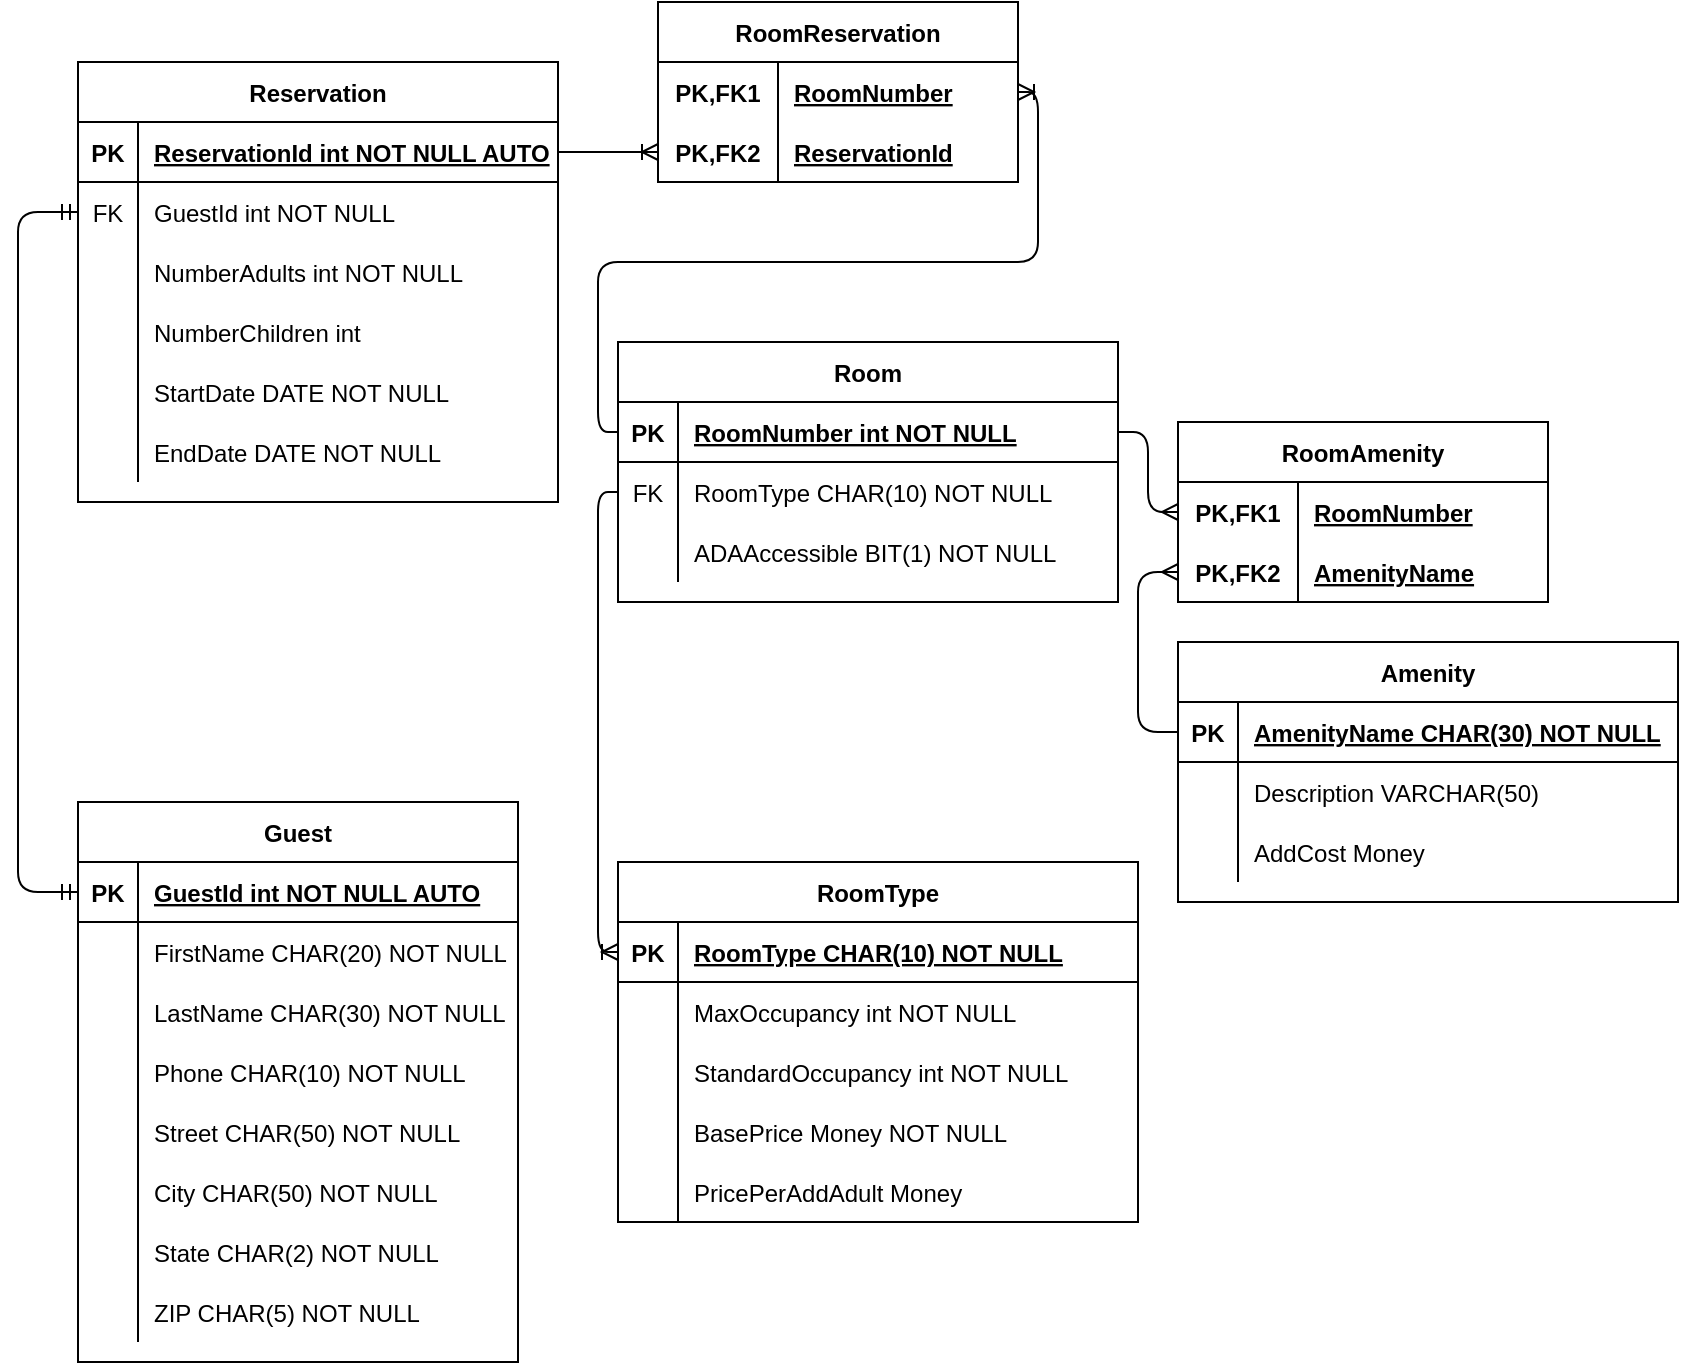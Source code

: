 <mxfile version="14.6.13" type="device"><diagram id="R2lEEEUBdFMjLlhIrx00" name="Page-1"><mxGraphModel dx="820" dy="505" grid="1" gridSize="10" guides="1" tooltips="1" connect="1" arrows="1" fold="1" page="1" pageScale="1" pageWidth="850" pageHeight="1100" math="0" shadow="0" extFonts="Permanent Marker^https://fonts.googleapis.com/css?family=Permanent+Marker"><root><mxCell id="0"/><mxCell id="1" parent="0"/><mxCell id="C-vyLk0tnHw3VtMMgP7b-2" value="Room" style="shape=table;startSize=30;container=1;collapsible=1;childLayout=tableLayout;fixedRows=1;rowLines=0;fontStyle=1;align=center;resizeLast=1;" parent="1" vertex="1"><mxGeometry x="310" y="210" width="250" height="130" as="geometry"/></mxCell><mxCell id="C-vyLk0tnHw3VtMMgP7b-3" value="" style="shape=partialRectangle;collapsible=0;dropTarget=0;pointerEvents=0;fillColor=none;points=[[0,0.5],[1,0.5]];portConstraint=eastwest;top=0;left=0;right=0;bottom=1;" parent="C-vyLk0tnHw3VtMMgP7b-2" vertex="1"><mxGeometry y="30" width="250" height="30" as="geometry"/></mxCell><mxCell id="C-vyLk0tnHw3VtMMgP7b-4" value="PK" style="shape=partialRectangle;overflow=hidden;connectable=0;fillColor=none;top=0;left=0;bottom=0;right=0;fontStyle=1;" parent="C-vyLk0tnHw3VtMMgP7b-3" vertex="1"><mxGeometry width="30" height="30" as="geometry"/></mxCell><mxCell id="C-vyLk0tnHw3VtMMgP7b-5" value="RoomNumber int NOT NULL" style="shape=partialRectangle;overflow=hidden;connectable=0;fillColor=none;top=0;left=0;bottom=0;right=0;align=left;spacingLeft=6;fontStyle=5;" parent="C-vyLk0tnHw3VtMMgP7b-3" vertex="1"><mxGeometry x="30" width="220" height="30" as="geometry"/></mxCell><mxCell id="C-vyLk0tnHw3VtMMgP7b-6" value="" style="shape=partialRectangle;collapsible=0;dropTarget=0;pointerEvents=0;fillColor=none;points=[[0,0.5],[1,0.5]];portConstraint=eastwest;top=0;left=0;right=0;bottom=0;" parent="C-vyLk0tnHw3VtMMgP7b-2" vertex="1"><mxGeometry y="60" width="250" height="30" as="geometry"/></mxCell><mxCell id="C-vyLk0tnHw3VtMMgP7b-7" value="FK" style="shape=partialRectangle;overflow=hidden;connectable=0;fillColor=none;top=0;left=0;bottom=0;right=0;" parent="C-vyLk0tnHw3VtMMgP7b-6" vertex="1"><mxGeometry width="30" height="30" as="geometry"/></mxCell><mxCell id="C-vyLk0tnHw3VtMMgP7b-8" value="RoomType CHAR(10) NOT NULL" style="shape=partialRectangle;overflow=hidden;connectable=0;fillColor=none;top=0;left=0;bottom=0;right=0;align=left;spacingLeft=6;" parent="C-vyLk0tnHw3VtMMgP7b-6" vertex="1"><mxGeometry x="30" width="220" height="30" as="geometry"/></mxCell><mxCell id="C-vyLk0tnHw3VtMMgP7b-9" value="" style="shape=partialRectangle;collapsible=0;dropTarget=0;pointerEvents=0;fillColor=none;points=[[0,0.5],[1,0.5]];portConstraint=eastwest;top=0;left=0;right=0;bottom=0;" parent="C-vyLk0tnHw3VtMMgP7b-2" vertex="1"><mxGeometry y="90" width="250" height="30" as="geometry"/></mxCell><mxCell id="C-vyLk0tnHw3VtMMgP7b-10" value="" style="shape=partialRectangle;overflow=hidden;connectable=0;fillColor=none;top=0;left=0;bottom=0;right=0;" parent="C-vyLk0tnHw3VtMMgP7b-9" vertex="1"><mxGeometry width="30" height="30" as="geometry"/></mxCell><mxCell id="C-vyLk0tnHw3VtMMgP7b-11" value="ADAAccessible BIT(1) NOT NULL" style="shape=partialRectangle;overflow=hidden;connectable=0;fillColor=none;top=0;left=0;bottom=0;right=0;align=left;spacingLeft=6;" parent="C-vyLk0tnHw3VtMMgP7b-9" vertex="1"><mxGeometry x="30" width="220" height="30" as="geometry"/></mxCell><mxCell id="xVs0Mah7jxqL6QGvd8yg-1" value="RoomAmenity" style="shape=table;startSize=30;container=1;collapsible=1;childLayout=tableLayout;fixedRows=1;rowLines=0;fontStyle=1;align=center;resizeLast=1;" parent="1" vertex="1"><mxGeometry x="590" y="250" width="185" height="90" as="geometry"/></mxCell><mxCell id="xVs0Mah7jxqL6QGvd8yg-2" value="" style="shape=partialRectangle;collapsible=0;dropTarget=0;pointerEvents=0;fillColor=none;top=0;left=0;bottom=0;right=0;points=[[0,0.5],[1,0.5]];portConstraint=eastwest;" parent="xVs0Mah7jxqL6QGvd8yg-1" vertex="1"><mxGeometry y="30" width="185" height="30" as="geometry"/></mxCell><mxCell id="xVs0Mah7jxqL6QGvd8yg-3" value="PK,FK1" style="shape=partialRectangle;connectable=0;fillColor=none;top=0;left=0;bottom=0;right=0;fontStyle=1;overflow=hidden;" parent="xVs0Mah7jxqL6QGvd8yg-2" vertex="1"><mxGeometry width="60" height="30" as="geometry"/></mxCell><mxCell id="xVs0Mah7jxqL6QGvd8yg-4" value="RoomNumber" style="shape=partialRectangle;connectable=0;fillColor=none;top=0;left=0;bottom=0;right=0;align=left;spacingLeft=6;fontStyle=5;overflow=hidden;" parent="xVs0Mah7jxqL6QGvd8yg-2" vertex="1"><mxGeometry x="60" width="125" height="30" as="geometry"/></mxCell><mxCell id="xVs0Mah7jxqL6QGvd8yg-5" value="" style="shape=partialRectangle;collapsible=0;dropTarget=0;pointerEvents=0;fillColor=none;top=0;left=0;bottom=1;right=0;points=[[0,0.5],[1,0.5]];portConstraint=eastwest;" parent="xVs0Mah7jxqL6QGvd8yg-1" vertex="1"><mxGeometry y="60" width="185" height="30" as="geometry"/></mxCell><mxCell id="xVs0Mah7jxqL6QGvd8yg-6" value="PK,FK2" style="shape=partialRectangle;connectable=0;fillColor=none;top=0;left=0;bottom=0;right=0;fontStyle=1;overflow=hidden;" parent="xVs0Mah7jxqL6QGvd8yg-5" vertex="1"><mxGeometry width="60" height="30" as="geometry"/></mxCell><mxCell id="xVs0Mah7jxqL6QGvd8yg-7" value="AmenityName" style="shape=partialRectangle;connectable=0;fillColor=none;top=0;left=0;bottom=0;right=0;align=left;spacingLeft=6;fontStyle=5;overflow=hidden;" parent="xVs0Mah7jxqL6QGvd8yg-5" vertex="1"><mxGeometry x="60" width="125" height="30" as="geometry"/></mxCell><mxCell id="xVs0Mah7jxqL6QGvd8yg-14" value="" style="edgeStyle=orthogonalEdgeStyle;fontSize=12;html=1;endArrow=ERmany;exitX=1;exitY=0.5;exitDx=0;exitDy=0;entryX=0;entryY=0.5;entryDx=0;entryDy=0;" parent="1" source="C-vyLk0tnHw3VtMMgP7b-3" target="xVs0Mah7jxqL6QGvd8yg-2" edge="1"><mxGeometry width="100" height="100" relative="1" as="geometry"><mxPoint x="540" y="300" as="sourcePoint"/><mxPoint x="320" y="170" as="targetPoint"/></mxGeometry></mxCell><mxCell id="xVs0Mah7jxqL6QGvd8yg-15" value="Amenity" style="shape=table;startSize=30;container=1;collapsible=1;childLayout=tableLayout;fixedRows=1;rowLines=0;fontStyle=1;align=center;resizeLast=1;" parent="1" vertex="1"><mxGeometry x="590" y="360" width="250" height="130" as="geometry"/></mxCell><mxCell id="xVs0Mah7jxqL6QGvd8yg-16" value="" style="shape=partialRectangle;collapsible=0;dropTarget=0;pointerEvents=0;fillColor=none;top=0;left=0;bottom=1;right=0;points=[[0,0.5],[1,0.5]];portConstraint=eastwest;" parent="xVs0Mah7jxqL6QGvd8yg-15" vertex="1"><mxGeometry y="30" width="250" height="30" as="geometry"/></mxCell><mxCell id="xVs0Mah7jxqL6QGvd8yg-17" value="PK" style="shape=partialRectangle;connectable=0;fillColor=none;top=0;left=0;bottom=0;right=0;fontStyle=1;overflow=hidden;" parent="xVs0Mah7jxqL6QGvd8yg-16" vertex="1"><mxGeometry width="30" height="30" as="geometry"/></mxCell><mxCell id="xVs0Mah7jxqL6QGvd8yg-18" value="AmenityName CHAR(30) NOT NULL" style="shape=partialRectangle;connectable=0;fillColor=none;top=0;left=0;bottom=0;right=0;align=left;spacingLeft=6;fontStyle=5;overflow=hidden;" parent="xVs0Mah7jxqL6QGvd8yg-16" vertex="1"><mxGeometry x="30" width="220" height="30" as="geometry"/></mxCell><mxCell id="xVs0Mah7jxqL6QGvd8yg-19" value="" style="shape=partialRectangle;collapsible=0;dropTarget=0;pointerEvents=0;fillColor=none;top=0;left=0;bottom=0;right=0;points=[[0,0.5],[1,0.5]];portConstraint=eastwest;" parent="xVs0Mah7jxqL6QGvd8yg-15" vertex="1"><mxGeometry y="60" width="250" height="30" as="geometry"/></mxCell><mxCell id="xVs0Mah7jxqL6QGvd8yg-20" value="" style="shape=partialRectangle;connectable=0;fillColor=none;top=0;left=0;bottom=0;right=0;editable=1;overflow=hidden;" parent="xVs0Mah7jxqL6QGvd8yg-19" vertex="1"><mxGeometry width="30" height="30" as="geometry"/></mxCell><mxCell id="xVs0Mah7jxqL6QGvd8yg-21" value="Description VARCHAR(50) " style="shape=partialRectangle;connectable=0;fillColor=none;top=0;left=0;bottom=0;right=0;align=left;spacingLeft=6;overflow=hidden;" parent="xVs0Mah7jxqL6QGvd8yg-19" vertex="1"><mxGeometry x="30" width="220" height="30" as="geometry"/></mxCell><mxCell id="JfC2Gt-ZtRd72W4H4iJi-1" style="shape=partialRectangle;collapsible=0;dropTarget=0;pointerEvents=0;fillColor=none;top=0;left=0;bottom=0;right=0;points=[[0,0.5],[1,0.5]];portConstraint=eastwest;" parent="xVs0Mah7jxqL6QGvd8yg-15" vertex="1"><mxGeometry y="90" width="250" height="30" as="geometry"/></mxCell><mxCell id="JfC2Gt-ZtRd72W4H4iJi-2" style="shape=partialRectangle;connectable=0;fillColor=none;top=0;left=0;bottom=0;right=0;editable=1;overflow=hidden;" parent="JfC2Gt-ZtRd72W4H4iJi-1" vertex="1"><mxGeometry width="30" height="30" as="geometry"/></mxCell><mxCell id="JfC2Gt-ZtRd72W4H4iJi-3" value="AddCost Money" style="shape=partialRectangle;connectable=0;fillColor=none;top=0;left=0;bottom=0;right=0;align=left;spacingLeft=6;overflow=hidden;" parent="JfC2Gt-ZtRd72W4H4iJi-1" vertex="1"><mxGeometry x="30" width="220" height="30" as="geometry"/></mxCell><mxCell id="xVs0Mah7jxqL6QGvd8yg-28" value="" style="edgeStyle=orthogonalEdgeStyle;fontSize=12;html=1;endArrow=ERmany;exitX=0;exitY=0.5;exitDx=0;exitDy=0;entryX=0;entryY=0.5;entryDx=0;entryDy=0;" parent="1" source="xVs0Mah7jxqL6QGvd8yg-16" target="xVs0Mah7jxqL6QGvd8yg-5" edge="1"><mxGeometry width="100" height="100" relative="1" as="geometry"><mxPoint x="610" y="600" as="sourcePoint"/><mxPoint x="580" y="300" as="targetPoint"/><Array as="points"><mxPoint x="570" y="405"/><mxPoint x="570" y="325"/></Array></mxGeometry></mxCell><mxCell id="xVs0Mah7jxqL6QGvd8yg-29" value="RoomReservation" style="shape=table;startSize=30;container=1;collapsible=1;childLayout=tableLayout;fixedRows=1;rowLines=0;fontStyle=1;align=center;resizeLast=1;" parent="1" vertex="1"><mxGeometry x="330" y="40" width="180" height="90" as="geometry"/></mxCell><mxCell id="xVs0Mah7jxqL6QGvd8yg-30" value="" style="shape=partialRectangle;collapsible=0;dropTarget=0;pointerEvents=0;fillColor=none;top=0;left=0;bottom=0;right=0;points=[[0,0.5],[1,0.5]];portConstraint=eastwest;" parent="xVs0Mah7jxqL6QGvd8yg-29" vertex="1"><mxGeometry y="30" width="180" height="30" as="geometry"/></mxCell><mxCell id="xVs0Mah7jxqL6QGvd8yg-31" value="PK,FK1" style="shape=partialRectangle;connectable=0;fillColor=none;top=0;left=0;bottom=0;right=0;fontStyle=1;overflow=hidden;" parent="xVs0Mah7jxqL6QGvd8yg-30" vertex="1"><mxGeometry width="60" height="30" as="geometry"/></mxCell><mxCell id="xVs0Mah7jxqL6QGvd8yg-32" value="RoomNumber" style="shape=partialRectangle;connectable=0;fillColor=none;top=0;left=0;bottom=0;right=0;align=left;spacingLeft=6;fontStyle=5;overflow=hidden;" parent="xVs0Mah7jxqL6QGvd8yg-30" vertex="1"><mxGeometry x="60" width="120" height="30" as="geometry"/></mxCell><mxCell id="xVs0Mah7jxqL6QGvd8yg-33" value="" style="shape=partialRectangle;collapsible=0;dropTarget=0;pointerEvents=0;fillColor=none;top=0;left=0;bottom=1;right=0;points=[[0,0.5],[1,0.5]];portConstraint=eastwest;" parent="xVs0Mah7jxqL6QGvd8yg-29" vertex="1"><mxGeometry y="60" width="180" height="30" as="geometry"/></mxCell><mxCell id="xVs0Mah7jxqL6QGvd8yg-34" value="PK,FK2" style="shape=partialRectangle;connectable=0;fillColor=none;top=0;left=0;bottom=0;right=0;fontStyle=1;overflow=hidden;" parent="xVs0Mah7jxqL6QGvd8yg-33" vertex="1"><mxGeometry width="60" height="30" as="geometry"/></mxCell><mxCell id="xVs0Mah7jxqL6QGvd8yg-35" value="ReservationId" style="shape=partialRectangle;connectable=0;fillColor=none;top=0;left=0;bottom=0;right=0;align=left;spacingLeft=6;fontStyle=5;overflow=hidden;" parent="xVs0Mah7jxqL6QGvd8yg-33" vertex="1"><mxGeometry x="60" width="120" height="30" as="geometry"/></mxCell><mxCell id="xVs0Mah7jxqL6QGvd8yg-43" value="Reservation" style="shape=table;startSize=30;container=1;collapsible=1;childLayout=tableLayout;fixedRows=1;rowLines=0;fontStyle=1;align=center;resizeLast=1;" parent="1" vertex="1"><mxGeometry x="40" y="70" width="240" height="220" as="geometry"/></mxCell><mxCell id="xVs0Mah7jxqL6QGvd8yg-44" value="" style="shape=partialRectangle;collapsible=0;dropTarget=0;pointerEvents=0;fillColor=none;top=0;left=0;bottom=1;right=0;points=[[0,0.5],[1,0.5]];portConstraint=eastwest;" parent="xVs0Mah7jxqL6QGvd8yg-43" vertex="1"><mxGeometry y="30" width="240" height="30" as="geometry"/></mxCell><mxCell id="xVs0Mah7jxqL6QGvd8yg-45" value="PK" style="shape=partialRectangle;connectable=0;fillColor=none;top=0;left=0;bottom=0;right=0;fontStyle=1;overflow=hidden;" parent="xVs0Mah7jxqL6QGvd8yg-44" vertex="1"><mxGeometry width="30" height="30" as="geometry"/></mxCell><mxCell id="xVs0Mah7jxqL6QGvd8yg-46" value="ReservationId int NOT NULL AUTO" style="shape=partialRectangle;connectable=0;fillColor=none;top=0;left=0;bottom=0;right=0;align=left;spacingLeft=6;fontStyle=5;overflow=hidden;" parent="xVs0Mah7jxqL6QGvd8yg-44" vertex="1"><mxGeometry x="30" width="210" height="30" as="geometry"/></mxCell><mxCell id="xVs0Mah7jxqL6QGvd8yg-47" value="" style="shape=partialRectangle;collapsible=0;dropTarget=0;pointerEvents=0;fillColor=none;top=0;left=0;bottom=0;right=0;points=[[0,0.5],[1,0.5]];portConstraint=eastwest;" parent="xVs0Mah7jxqL6QGvd8yg-43" vertex="1"><mxGeometry y="60" width="240" height="30" as="geometry"/></mxCell><mxCell id="xVs0Mah7jxqL6QGvd8yg-48" value="FK" style="shape=partialRectangle;connectable=0;fillColor=none;top=0;left=0;bottom=0;right=0;editable=1;overflow=hidden;" parent="xVs0Mah7jxqL6QGvd8yg-47" vertex="1"><mxGeometry width="30" height="30" as="geometry"/></mxCell><mxCell id="xVs0Mah7jxqL6QGvd8yg-49" value="GuestId int NOT NULL" style="shape=partialRectangle;connectable=0;fillColor=none;top=0;left=0;bottom=0;right=0;align=left;spacingLeft=6;overflow=hidden;" parent="xVs0Mah7jxqL6QGvd8yg-47" vertex="1"><mxGeometry x="30" width="210" height="30" as="geometry"/></mxCell><mxCell id="xVs0Mah7jxqL6QGvd8yg-150" style="shape=partialRectangle;collapsible=0;dropTarget=0;pointerEvents=0;fillColor=none;top=0;left=0;bottom=0;right=0;points=[[0,0.5],[1,0.5]];portConstraint=eastwest;" parent="xVs0Mah7jxqL6QGvd8yg-43" vertex="1"><mxGeometry y="90" width="240" height="30" as="geometry"/></mxCell><mxCell id="xVs0Mah7jxqL6QGvd8yg-151" style="shape=partialRectangle;connectable=0;fillColor=none;top=0;left=0;bottom=0;right=0;editable=1;overflow=hidden;" parent="xVs0Mah7jxqL6QGvd8yg-150" vertex="1"><mxGeometry width="30" height="30" as="geometry"/></mxCell><mxCell id="xVs0Mah7jxqL6QGvd8yg-152" value="NumberAdults int NOT NULL" style="shape=partialRectangle;connectable=0;fillColor=none;top=0;left=0;bottom=0;right=0;align=left;spacingLeft=6;overflow=hidden;" parent="xVs0Mah7jxqL6QGvd8yg-150" vertex="1"><mxGeometry x="30" width="210" height="30" as="geometry"/></mxCell><mxCell id="xVs0Mah7jxqL6QGvd8yg-147" style="shape=partialRectangle;collapsible=0;dropTarget=0;pointerEvents=0;fillColor=none;top=0;left=0;bottom=0;right=0;points=[[0,0.5],[1,0.5]];portConstraint=eastwest;" parent="xVs0Mah7jxqL6QGvd8yg-43" vertex="1"><mxGeometry y="120" width="240" height="30" as="geometry"/></mxCell><mxCell id="xVs0Mah7jxqL6QGvd8yg-148" style="shape=partialRectangle;connectable=0;fillColor=none;top=0;left=0;bottom=0;right=0;editable=1;overflow=hidden;" parent="xVs0Mah7jxqL6QGvd8yg-147" vertex="1"><mxGeometry width="30" height="30" as="geometry"/></mxCell><mxCell id="xVs0Mah7jxqL6QGvd8yg-149" value="NumberChildren int" style="shape=partialRectangle;connectable=0;fillColor=none;top=0;left=0;bottom=0;right=0;align=left;spacingLeft=6;overflow=hidden;" parent="xVs0Mah7jxqL6QGvd8yg-147" vertex="1"><mxGeometry x="30" width="210" height="30" as="geometry"/></mxCell><mxCell id="xVs0Mah7jxqL6QGvd8yg-156" style="shape=partialRectangle;collapsible=0;dropTarget=0;pointerEvents=0;fillColor=none;top=0;left=0;bottom=0;right=0;points=[[0,0.5],[1,0.5]];portConstraint=eastwest;" parent="xVs0Mah7jxqL6QGvd8yg-43" vertex="1"><mxGeometry y="150" width="240" height="30" as="geometry"/></mxCell><mxCell id="xVs0Mah7jxqL6QGvd8yg-157" style="shape=partialRectangle;connectable=0;fillColor=none;top=0;left=0;bottom=0;right=0;editable=1;overflow=hidden;" parent="xVs0Mah7jxqL6QGvd8yg-156" vertex="1"><mxGeometry width="30" height="30" as="geometry"/></mxCell><mxCell id="xVs0Mah7jxqL6QGvd8yg-158" value="StartDate DATE NOT NULL" style="shape=partialRectangle;connectable=0;fillColor=none;top=0;left=0;bottom=0;right=0;align=left;spacingLeft=6;overflow=hidden;" parent="xVs0Mah7jxqL6QGvd8yg-156" vertex="1"><mxGeometry x="30" width="210" height="30" as="geometry"/></mxCell><mxCell id="xVs0Mah7jxqL6QGvd8yg-153" style="shape=partialRectangle;collapsible=0;dropTarget=0;pointerEvents=0;fillColor=none;top=0;left=0;bottom=0;right=0;points=[[0,0.5],[1,0.5]];portConstraint=eastwest;" parent="xVs0Mah7jxqL6QGvd8yg-43" vertex="1"><mxGeometry y="180" width="240" height="30" as="geometry"/></mxCell><mxCell id="xVs0Mah7jxqL6QGvd8yg-154" style="shape=partialRectangle;connectable=0;fillColor=none;top=0;left=0;bottom=0;right=0;editable=1;overflow=hidden;" parent="xVs0Mah7jxqL6QGvd8yg-153" vertex="1"><mxGeometry width="30" height="30" as="geometry"/></mxCell><mxCell id="xVs0Mah7jxqL6QGvd8yg-155" value="EndDate DATE NOT NULL" style="shape=partialRectangle;connectable=0;fillColor=none;top=0;left=0;bottom=0;right=0;align=left;spacingLeft=6;overflow=hidden;" parent="xVs0Mah7jxqL6QGvd8yg-153" vertex="1"><mxGeometry x="30" width="210" height="30" as="geometry"/></mxCell><mxCell id="xVs0Mah7jxqL6QGvd8yg-56" value="" style="edgeStyle=orthogonalEdgeStyle;fontSize=12;html=1;endArrow=ERoneToMany;entryX=0;entryY=0.5;entryDx=0;entryDy=0;exitX=1;exitY=0.5;exitDx=0;exitDy=0;" parent="1" source="xVs0Mah7jxqL6QGvd8yg-44" target="xVs0Mah7jxqL6QGvd8yg-33" edge="1"><mxGeometry width="100" height="100" relative="1" as="geometry"><mxPoint x="-40" y="130" as="sourcePoint"/><mxPoint x="550" y="260" as="targetPoint"/></mxGeometry></mxCell><mxCell id="xVs0Mah7jxqL6QGvd8yg-57" value="Guest" style="shape=table;startSize=30;container=1;collapsible=1;childLayout=tableLayout;fixedRows=1;rowLines=0;fontStyle=1;align=center;resizeLast=1;" parent="1" vertex="1"><mxGeometry x="40" y="440" width="220" height="280" as="geometry"/></mxCell><mxCell id="xVs0Mah7jxqL6QGvd8yg-58" value="" style="shape=partialRectangle;collapsible=0;dropTarget=0;pointerEvents=0;fillColor=none;top=0;left=0;bottom=1;right=0;points=[[0,0.5],[1,0.5]];portConstraint=eastwest;" parent="xVs0Mah7jxqL6QGvd8yg-57" vertex="1"><mxGeometry y="30" width="220" height="30" as="geometry"/></mxCell><mxCell id="xVs0Mah7jxqL6QGvd8yg-59" value="PK" style="shape=partialRectangle;connectable=0;fillColor=none;top=0;left=0;bottom=0;right=0;fontStyle=1;overflow=hidden;" parent="xVs0Mah7jxqL6QGvd8yg-58" vertex="1"><mxGeometry width="30" height="30" as="geometry"/></mxCell><mxCell id="xVs0Mah7jxqL6QGvd8yg-60" value="GuestId int NOT NULL AUTO" style="shape=partialRectangle;connectable=0;fillColor=none;top=0;left=0;bottom=0;right=0;align=left;spacingLeft=6;fontStyle=5;overflow=hidden;" parent="xVs0Mah7jxqL6QGvd8yg-58" vertex="1"><mxGeometry x="30" width="190" height="30" as="geometry"/></mxCell><mxCell id="xVs0Mah7jxqL6QGvd8yg-61" value="" style="shape=partialRectangle;collapsible=0;dropTarget=0;pointerEvents=0;fillColor=none;top=0;left=0;bottom=0;right=0;points=[[0,0.5],[1,0.5]];portConstraint=eastwest;" parent="xVs0Mah7jxqL6QGvd8yg-57" vertex="1"><mxGeometry y="60" width="220" height="30" as="geometry"/></mxCell><mxCell id="xVs0Mah7jxqL6QGvd8yg-62" value="" style="shape=partialRectangle;connectable=0;fillColor=none;top=0;left=0;bottom=0;right=0;editable=1;overflow=hidden;" parent="xVs0Mah7jxqL6QGvd8yg-61" vertex="1"><mxGeometry width="30" height="30" as="geometry"/></mxCell><mxCell id="xVs0Mah7jxqL6QGvd8yg-63" value="FirstName CHAR(20) NOT NULL" style="shape=partialRectangle;connectable=0;fillColor=none;top=0;left=0;bottom=0;right=0;align=left;spacingLeft=6;overflow=hidden;" parent="xVs0Mah7jxqL6QGvd8yg-61" vertex="1"><mxGeometry x="30" width="190" height="30" as="geometry"/></mxCell><mxCell id="xVs0Mah7jxqL6QGvd8yg-64" value="" style="shape=partialRectangle;collapsible=0;dropTarget=0;pointerEvents=0;fillColor=none;top=0;left=0;bottom=0;right=0;points=[[0,0.5],[1,0.5]];portConstraint=eastwest;" parent="xVs0Mah7jxqL6QGvd8yg-57" vertex="1"><mxGeometry y="90" width="220" height="30" as="geometry"/></mxCell><mxCell id="xVs0Mah7jxqL6QGvd8yg-65" value="" style="shape=partialRectangle;connectable=0;fillColor=none;top=0;left=0;bottom=0;right=0;editable=1;overflow=hidden;" parent="xVs0Mah7jxqL6QGvd8yg-64" vertex="1"><mxGeometry width="30" height="30" as="geometry"/></mxCell><mxCell id="xVs0Mah7jxqL6QGvd8yg-66" value="LastName CHAR(30) NOT NULL" style="shape=partialRectangle;connectable=0;fillColor=none;top=0;left=0;bottom=0;right=0;align=left;spacingLeft=6;overflow=hidden;" parent="xVs0Mah7jxqL6QGvd8yg-64" vertex="1"><mxGeometry x="30" width="190" height="30" as="geometry"/></mxCell><mxCell id="xVs0Mah7jxqL6QGvd8yg-67" value="" style="shape=partialRectangle;collapsible=0;dropTarget=0;pointerEvents=0;fillColor=none;top=0;left=0;bottom=0;right=0;points=[[0,0.5],[1,0.5]];portConstraint=eastwest;" parent="xVs0Mah7jxqL6QGvd8yg-57" vertex="1"><mxGeometry y="120" width="220" height="30" as="geometry"/></mxCell><mxCell id="xVs0Mah7jxqL6QGvd8yg-68" value="" style="shape=partialRectangle;connectable=0;fillColor=none;top=0;left=0;bottom=0;right=0;editable=1;overflow=hidden;" parent="xVs0Mah7jxqL6QGvd8yg-67" vertex="1"><mxGeometry width="30" height="30" as="geometry"/></mxCell><mxCell id="xVs0Mah7jxqL6QGvd8yg-69" value="Phone CHAR(10) NOT NULL" style="shape=partialRectangle;connectable=0;fillColor=none;top=0;left=0;bottom=0;right=0;align=left;spacingLeft=6;overflow=hidden;" parent="xVs0Mah7jxqL6QGvd8yg-67" vertex="1"><mxGeometry x="30" width="190" height="30" as="geometry"/></mxCell><mxCell id="xVs0Mah7jxqL6QGvd8yg-70" style="shape=partialRectangle;collapsible=0;dropTarget=0;pointerEvents=0;fillColor=none;top=0;left=0;bottom=0;right=0;points=[[0,0.5],[1,0.5]];portConstraint=eastwest;" parent="xVs0Mah7jxqL6QGvd8yg-57" vertex="1"><mxGeometry y="150" width="220" height="30" as="geometry"/></mxCell><mxCell id="xVs0Mah7jxqL6QGvd8yg-71" style="shape=partialRectangle;connectable=0;fillColor=none;top=0;left=0;bottom=0;right=0;editable=1;overflow=hidden;" parent="xVs0Mah7jxqL6QGvd8yg-70" vertex="1"><mxGeometry width="30" height="30" as="geometry"/></mxCell><mxCell id="xVs0Mah7jxqL6QGvd8yg-72" value="Street CHAR(50) NOT NULL" style="shape=partialRectangle;connectable=0;fillColor=none;top=0;left=0;bottom=0;right=0;align=left;spacingLeft=6;overflow=hidden;" parent="xVs0Mah7jxqL6QGvd8yg-70" vertex="1"><mxGeometry x="30" width="190" height="30" as="geometry"/></mxCell><mxCell id="xVs0Mah7jxqL6QGvd8yg-76" style="shape=partialRectangle;collapsible=0;dropTarget=0;pointerEvents=0;fillColor=none;top=0;left=0;bottom=0;right=0;points=[[0,0.5],[1,0.5]];portConstraint=eastwest;" parent="xVs0Mah7jxqL6QGvd8yg-57" vertex="1"><mxGeometry y="180" width="220" height="30" as="geometry"/></mxCell><mxCell id="xVs0Mah7jxqL6QGvd8yg-77" style="shape=partialRectangle;connectable=0;fillColor=none;top=0;left=0;bottom=0;right=0;editable=1;overflow=hidden;" parent="xVs0Mah7jxqL6QGvd8yg-76" vertex="1"><mxGeometry width="30" height="30" as="geometry"/></mxCell><mxCell id="xVs0Mah7jxqL6QGvd8yg-78" value="City CHAR(50) NOT NULL" style="shape=partialRectangle;connectable=0;fillColor=none;top=0;left=0;bottom=0;right=0;align=left;spacingLeft=6;overflow=hidden;" parent="xVs0Mah7jxqL6QGvd8yg-76" vertex="1"><mxGeometry x="30" width="190" height="30" as="geometry"/></mxCell><mxCell id="xVs0Mah7jxqL6QGvd8yg-79" style="shape=partialRectangle;collapsible=0;dropTarget=0;pointerEvents=0;fillColor=none;top=0;left=0;bottom=0;right=0;points=[[0,0.5],[1,0.5]];portConstraint=eastwest;" parent="xVs0Mah7jxqL6QGvd8yg-57" vertex="1"><mxGeometry y="210" width="220" height="30" as="geometry"/></mxCell><mxCell id="xVs0Mah7jxqL6QGvd8yg-80" style="shape=partialRectangle;connectable=0;fillColor=none;top=0;left=0;bottom=0;right=0;editable=1;overflow=hidden;" parent="xVs0Mah7jxqL6QGvd8yg-79" vertex="1"><mxGeometry width="30" height="30" as="geometry"/></mxCell><mxCell id="xVs0Mah7jxqL6QGvd8yg-81" value="State CHAR(2) NOT NULL" style="shape=partialRectangle;connectable=0;fillColor=none;top=0;left=0;bottom=0;right=0;align=left;spacingLeft=6;overflow=hidden;" parent="xVs0Mah7jxqL6QGvd8yg-79" vertex="1"><mxGeometry x="30" width="190" height="30" as="geometry"/></mxCell><mxCell id="xVs0Mah7jxqL6QGvd8yg-73" style="shape=partialRectangle;collapsible=0;dropTarget=0;pointerEvents=0;fillColor=none;top=0;left=0;bottom=0;right=0;points=[[0,0.5],[1,0.5]];portConstraint=eastwest;" parent="xVs0Mah7jxqL6QGvd8yg-57" vertex="1"><mxGeometry y="240" width="220" height="30" as="geometry"/></mxCell><mxCell id="xVs0Mah7jxqL6QGvd8yg-74" style="shape=partialRectangle;connectable=0;fillColor=none;top=0;left=0;bottom=0;right=0;editable=1;overflow=hidden;" parent="xVs0Mah7jxqL6QGvd8yg-73" vertex="1"><mxGeometry width="30" height="30" as="geometry"/></mxCell><mxCell id="xVs0Mah7jxqL6QGvd8yg-75" value="ZIP CHAR(5) NOT NULL" style="shape=partialRectangle;connectable=0;fillColor=none;top=0;left=0;bottom=0;right=0;align=left;spacingLeft=6;overflow=hidden;" parent="xVs0Mah7jxqL6QGvd8yg-73" vertex="1"><mxGeometry x="30" width="190" height="30" as="geometry"/></mxCell><mxCell id="xVs0Mah7jxqL6QGvd8yg-112" value="" style="edgeStyle=elbowEdgeStyle;fontSize=12;html=1;endArrow=ERmandOne;startArrow=ERmandOne;exitX=0;exitY=0.5;exitDx=0;exitDy=0;entryX=0;entryY=0.5;entryDx=0;entryDy=0;" parent="1" source="xVs0Mah7jxqL6QGvd8yg-58" target="xVs0Mah7jxqL6QGvd8yg-47" edge="1"><mxGeometry width="100" height="100" relative="1" as="geometry"><mxPoint x="450" y="500" as="sourcePoint"/><mxPoint x="550" y="400" as="targetPoint"/><Array as="points"><mxPoint x="10" y="410"/></Array></mxGeometry></mxCell><mxCell id="xVs0Mah7jxqL6QGvd8yg-119" value="" style="edgeStyle=orthogonalEdgeStyle;fontSize=12;html=1;endArrow=ERoneToMany;entryX=1;entryY=0.5;entryDx=0;entryDy=0;exitX=0;exitY=0.5;exitDx=0;exitDy=0;" parent="1" source="C-vyLk0tnHw3VtMMgP7b-3" target="xVs0Mah7jxqL6QGvd8yg-30" edge="1"><mxGeometry width="100" height="100" relative="1" as="geometry"><mxPoint x="340" y="490" as="sourcePoint"/><mxPoint x="440" y="390" as="targetPoint"/></mxGeometry></mxCell><mxCell id="xVs0Mah7jxqL6QGvd8yg-120" value="RoomType" style="shape=table;startSize=30;container=1;collapsible=1;childLayout=tableLayout;fixedRows=1;rowLines=0;fontStyle=1;align=center;resizeLast=1;" parent="1" vertex="1"><mxGeometry x="310" y="470" width="260" height="180" as="geometry"/></mxCell><mxCell id="xVs0Mah7jxqL6QGvd8yg-121" value="" style="shape=partialRectangle;collapsible=0;dropTarget=0;pointerEvents=0;fillColor=none;top=0;left=0;bottom=1;right=0;points=[[0,0.5],[1,0.5]];portConstraint=eastwest;" parent="xVs0Mah7jxqL6QGvd8yg-120" vertex="1"><mxGeometry y="30" width="260" height="30" as="geometry"/></mxCell><mxCell id="xVs0Mah7jxqL6QGvd8yg-122" value="PK" style="shape=partialRectangle;connectable=0;fillColor=none;top=0;left=0;bottom=0;right=0;fontStyle=1;overflow=hidden;" parent="xVs0Mah7jxqL6QGvd8yg-121" vertex="1"><mxGeometry width="30" height="30" as="geometry"/></mxCell><mxCell id="xVs0Mah7jxqL6QGvd8yg-123" value="RoomType CHAR(10) NOT NULL" style="shape=partialRectangle;connectable=0;fillColor=none;top=0;left=0;bottom=0;right=0;align=left;spacingLeft=6;fontStyle=5;overflow=hidden;" parent="xVs0Mah7jxqL6QGvd8yg-121" vertex="1"><mxGeometry x="30" width="230" height="30" as="geometry"/></mxCell><mxCell id="xVs0Mah7jxqL6QGvd8yg-127" value="" style="shape=partialRectangle;collapsible=0;dropTarget=0;pointerEvents=0;fillColor=none;top=0;left=0;bottom=0;right=0;points=[[0,0.5],[1,0.5]];portConstraint=eastwest;" parent="xVs0Mah7jxqL6QGvd8yg-120" vertex="1"><mxGeometry y="60" width="260" height="30" as="geometry"/></mxCell><mxCell id="xVs0Mah7jxqL6QGvd8yg-128" value="" style="shape=partialRectangle;connectable=0;fillColor=none;top=0;left=0;bottom=0;right=0;editable=1;overflow=hidden;" parent="xVs0Mah7jxqL6QGvd8yg-127" vertex="1"><mxGeometry width="30" height="30" as="geometry"/></mxCell><mxCell id="xVs0Mah7jxqL6QGvd8yg-129" value="MaxOccupancy int NOT NULL" style="shape=partialRectangle;connectable=0;fillColor=none;top=0;left=0;bottom=0;right=0;align=left;spacingLeft=6;overflow=hidden;" parent="xVs0Mah7jxqL6QGvd8yg-127" vertex="1"><mxGeometry x="30" width="230" height="30" as="geometry"/></mxCell><mxCell id="xVs0Mah7jxqL6QGvd8yg-130" value="" style="shape=partialRectangle;collapsible=0;dropTarget=0;pointerEvents=0;fillColor=none;top=0;left=0;bottom=0;right=0;points=[[0,0.5],[1,0.5]];portConstraint=eastwest;" parent="xVs0Mah7jxqL6QGvd8yg-120" vertex="1"><mxGeometry y="90" width="260" height="30" as="geometry"/></mxCell><mxCell id="xVs0Mah7jxqL6QGvd8yg-131" value="" style="shape=partialRectangle;connectable=0;fillColor=none;top=0;left=0;bottom=0;right=0;editable=1;overflow=hidden;" parent="xVs0Mah7jxqL6QGvd8yg-130" vertex="1"><mxGeometry width="30" height="30" as="geometry"/></mxCell><mxCell id="xVs0Mah7jxqL6QGvd8yg-132" value="StandardOccupancy int NOT NULL" style="shape=partialRectangle;connectable=0;fillColor=none;top=0;left=0;bottom=0;right=0;align=left;spacingLeft=6;overflow=hidden;" parent="xVs0Mah7jxqL6QGvd8yg-130" vertex="1"><mxGeometry x="30" width="230" height="30" as="geometry"/></mxCell><mxCell id="xVs0Mah7jxqL6QGvd8yg-140" style="shape=partialRectangle;collapsible=0;dropTarget=0;pointerEvents=0;fillColor=none;top=0;left=0;bottom=0;right=0;points=[[0,0.5],[1,0.5]];portConstraint=eastwest;" parent="xVs0Mah7jxqL6QGvd8yg-120" vertex="1"><mxGeometry y="120" width="260" height="30" as="geometry"/></mxCell><mxCell id="xVs0Mah7jxqL6QGvd8yg-141" style="shape=partialRectangle;connectable=0;fillColor=none;top=0;left=0;bottom=0;right=0;editable=1;overflow=hidden;" parent="xVs0Mah7jxqL6QGvd8yg-140" vertex="1"><mxGeometry width="30" height="30" as="geometry"/></mxCell><mxCell id="xVs0Mah7jxqL6QGvd8yg-142" value="BasePrice Money NOT NULL" style="shape=partialRectangle;connectable=0;fillColor=none;top=0;left=0;bottom=0;right=0;align=left;spacingLeft=6;overflow=hidden;" parent="xVs0Mah7jxqL6QGvd8yg-140" vertex="1"><mxGeometry x="30" width="230" height="30" as="geometry"/></mxCell><mxCell id="xVs0Mah7jxqL6QGvd8yg-137" style="shape=partialRectangle;collapsible=0;dropTarget=0;pointerEvents=0;fillColor=none;top=0;left=0;bottom=0;right=0;points=[[0,0.5],[1,0.5]];portConstraint=eastwest;" parent="xVs0Mah7jxqL6QGvd8yg-120" vertex="1"><mxGeometry y="150" width="260" height="30" as="geometry"/></mxCell><mxCell id="xVs0Mah7jxqL6QGvd8yg-138" style="shape=partialRectangle;connectable=0;fillColor=none;top=0;left=0;bottom=0;right=0;editable=1;overflow=hidden;" parent="xVs0Mah7jxqL6QGvd8yg-137" vertex="1"><mxGeometry width="30" height="30" as="geometry"/></mxCell><mxCell id="xVs0Mah7jxqL6QGvd8yg-139" value="PricePerAddAdult Money" style="shape=partialRectangle;connectable=0;fillColor=none;top=0;left=0;bottom=0;right=0;align=left;spacingLeft=6;overflow=hidden;" parent="xVs0Mah7jxqL6QGvd8yg-137" vertex="1"><mxGeometry x="30" width="230" height="30" as="geometry"/></mxCell><mxCell id="xVs0Mah7jxqL6QGvd8yg-133" value="" style="edgeStyle=orthogonalEdgeStyle;fontSize=12;html=1;endArrow=ERoneToMany;entryX=0;entryY=0.5;entryDx=0;entryDy=0;exitX=0;exitY=0.5;exitDx=0;exitDy=0;" parent="1" source="C-vyLk0tnHw3VtMMgP7b-6" target="xVs0Mah7jxqL6QGvd8yg-121" edge="1"><mxGeometry width="100" height="100" relative="1" as="geometry"><mxPoint x="230" y="530" as="sourcePoint"/><mxPoint x="330" y="430" as="targetPoint"/></mxGeometry></mxCell></root></mxGraphModel></diagram></mxfile>